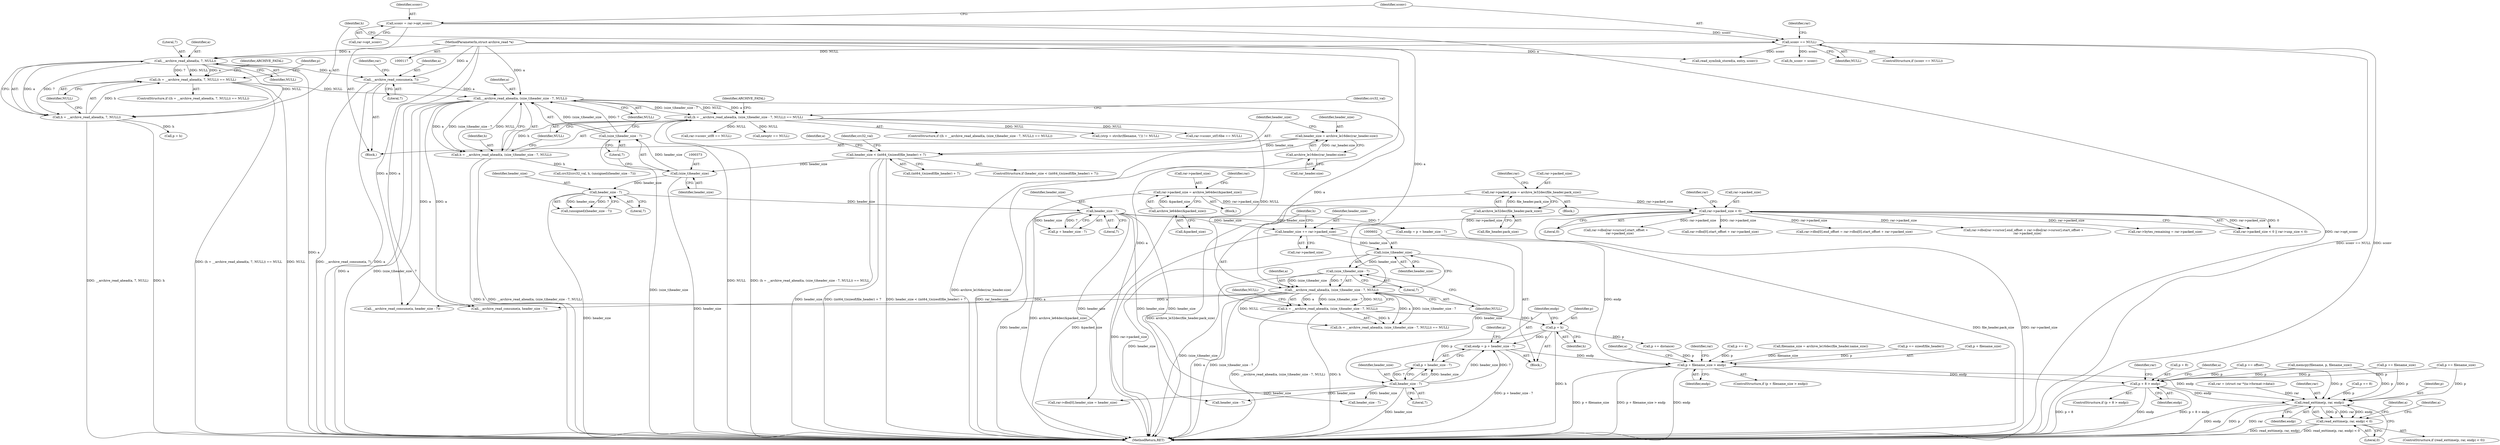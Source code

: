 digraph "0_libarchive_5562545b5562f6d12a4ef991fae158bf4ccf92b6@integer" {
"1000612" [label="(Call,endp = p + header_size - 7)"];
"1000609" [label="(Call,p = h)"];
"1000596" [label="(Call,h = __archive_read_ahead(a, (size_t)header_size - 7, NULL))"];
"1000598" [label="(Call,__archive_read_ahead(a, (size_t)header_size - 7, NULL))"];
"1000369" [label="(Call,__archive_read_ahead(a, (size_t)header_size - 7, NULL))"];
"1000253" [label="(Call,__archive_read_consume(a, 7))"];
"1000192" [label="(Call,__archive_read_ahead(a, 7, NULL))"];
"1000118" [label="(MethodParameterIn,struct archive_read *a)"];
"1000159" [label="(Call,sconv == NULL)"];
"1000153" [label="(Call,sconv = rar->opt_sconv)"];
"1000371" [label="(Call,(size_t)header_size - 7)"];
"1000372" [label="(Call,(size_t)header_size)"];
"1000223" [label="(Call,header_size < (int64_t)sizeof(file_header) + 7)"];
"1000216" [label="(Call,header_size = archive_le16dec(rar_header.size))"];
"1000218" [label="(Call,archive_le16dec(rar_header.size))"];
"1000189" [label="(Call,(h = __archive_read_ahead(a, 7, NULL)) == NULL)"];
"1000190" [label="(Call,h = __archive_read_ahead(a, 7, NULL))"];
"1000600" [label="(Call,(size_t)header_size - 7)"];
"1000601" [label="(Call,(size_t)header_size)"];
"1000589" [label="(Call,header_size += rar->packed_size)"];
"1000549" [label="(Call,rar->packed_size < 0)"];
"1000515" [label="(Call,rar->packed_size = archive_le64dec(&packed_size))"];
"1000519" [label="(Call,archive_le64dec(&packed_size))"];
"1000531" [label="(Call,rar->packed_size = archive_le32dec(file_header.pack_size))"];
"1000535" [label="(Call,archive_le32dec(file_header.pack_size))"];
"1000416" [label="(Call,header_size - 7)"];
"1000387" [label="(Call,header_size - 7)"];
"1000366" [label="(Call,(h = __archive_read_ahead(a, (size_t)header_size - 7, NULL)) == NULL)"];
"1000367" [label="(Call,h = __archive_read_ahead(a, (size_t)header_size - 7, NULL))"];
"1000616" [label="(Call,header_size - 7)"];
"1000629" [label="(Call,p + filename_size > endp)"];
"1001344" [label="(Call,p + 8 > endp)"];
"1001377" [label="(Call,read_exttime(p, rar, endp))"];
"1001376" [label="(Call,read_exttime(p, rar, endp) < 0)"];
"1000224" [label="(Identifier,header_size)"];
"1000629" [label="(Call,p + filename_size > endp)"];
"1000385" [label="(Call,(unsigned)(header_size - 7))"];
"1000388" [label="(Identifier,header_size)"];
"1001013" [label="(Call,rar->sconv_utf8 == NULL)"];
"1001103" [label="(Call,header_size - 7)"];
"1000600" [label="(Call,(size_t)header_size - 7)"];
"1000597" [label="(Identifier,h)"];
"1000118" [label="(MethodParameterIn,struct archive_read *a)"];
"1001101" [label="(Call,__archive_read_consume(a, header_size - 7))"];
"1000367" [label="(Call,h = __archive_read_ahead(a, (size_t)header_size - 7, NULL))"];
"1000416" [label="(Call,header_size - 7)"];
"1000536" [label="(Call,file_header.pack_size)"];
"1000166" [label="(Identifier,rar)"];
"1000484" [label="(Block,)"];
"1000630" [label="(Call,p + filename_size)"];
"1000604" [label="(Literal,7)"];
"1000417" [label="(Identifier,header_size)"];
"1000369" [label="(Call,__archive_read_ahead(a, (size_t)header_size - 7, NULL))"];
"1001361" [label="(Identifier,rar)"];
"1000609" [label="(Call,p = h)"];
"1000375" [label="(Literal,7)"];
"1000548" [label="(Call,rar->packed_size < 0 || rar->unp_size < 0)"];
"1000260" [label="(Identifier,rar)"];
"1000553" [label="(Literal,0)"];
"1000519" [label="(Call,archive_le64dec(&packed_size))"];
"1001377" [label="(Call,read_exttime(p, rar, endp))"];
"1001365" [label="(Call,p += 8)"];
"1000371" [label="(Call,(size_t)header_size - 7)"];
"1001007" [label="(Call,p += offset)"];
"1001226" [label="(Call,rar->dbo[rar->cursor].start_offset +\n        rar->packed_size)"];
"1001075" [label="(Call,p += filename_size)"];
"1000612" [label="(Call,endp = p + header_size - 7)"];
"1000225" [label="(Call,(int64_t)sizeof(file_header) + 7)"];
"1000188" [label="(ControlStructure,if ((h = __archive_read_ahead(a, 7, NULL)) == NULL))"];
"1000222" [label="(ControlStructure,if (header_size < (int64_t)sizeof(file_header) + 7))"];
"1000628" [label="(ControlStructure,if (p + filename_size > endp))"];
"1000199" [label="(Call,p = h)"];
"1000700" [label="(Call,memcpy(filename, p, filename_size))"];
"1000520" [label="(Call,&packed_size)"];
"1000596" [label="(Call,h = __archive_read_ahead(a, (size_t)header_size - 7, NULL))"];
"1001348" [label="(Identifier,endp)"];
"1000194" [label="(Literal,7)"];
"1001378" [label="(Identifier,p)"];
"1000541" [label="(Identifier,rar)"];
"1000366" [label="(Call,(h = __archive_read_ahead(a, (size_t)header_size - 7, NULL)) == NULL)"];
"1000524" [label="(Identifier,rar)"];
"1001376" [label="(Call,read_exttime(p, rar, endp) < 0)"];
"1000253" [label="(Call,__archive_read_consume(a, 7))"];
"1000381" [label="(Identifier,crc32_val)"];
"1001344" [label="(Call,p + 8 > endp)"];
"1000159" [label="(Call,sconv == NULL)"];
"1000191" [label="(Identifier,h)"];
"1000198" [label="(Identifier,ARCHIVE_FATAL)"];
"1000595" [label="(Call,(h = __archive_read_ahead(a, (size_t)header_size - 7, NULL)) == NULL)"];
"1001060" [label="(Call,fn_sconv = sconv)"];
"1000217" [label="(Identifier,header_size)"];
"1000418" [label="(Literal,7)"];
"1000550" [label="(Call,rar->packed_size)"];
"1001055" [label="(Call,p += filename_size)"];
"1000144" [label="(Call,rar = (struct rar *)(a->format->data))"];
"1001418" [label="(Call,rar->dbo[0].start_offset + rar->packed_size)"];
"1000672" [label="(Call,newptr == NULL)"];
"1000189" [label="(Call,(h = __archive_read_ahead(a, 7, NULL)) == NULL)"];
"1000376" [label="(Identifier,NULL)"];
"1001375" [label="(ControlStructure,if (read_exttime(p, rar, endp) < 0))"];
"1000382" [label="(Call,crc32(crc32_val, h, (unsigned)(header_size - 7)))"];
"1000387" [label="(Call,header_size - 7)"];
"1000235" [label="(Identifier,a)"];
"1000242" [label="(Identifier,crc32_val)"];
"1000153" [label="(Call,sconv = rar->opt_sconv)"];
"1000530" [label="(Block,)"];
"1000412" [label="(Call,endp = p + header_size - 7)"];
"1001410" [label="(Call,rar->dbo[0].end_offset = rar->dbo[0].start_offset + rar->packed_size)"];
"1000154" [label="(Identifier,sconv)"];
"1001392" [label="(Call,__archive_read_consume(a, header_size - 7))"];
"1000216" [label="(Call,header_size = archive_le16dec(rar_header.size))"];
"1000549" [label="(Call,rar->packed_size < 0)"];
"1000379" [label="(Identifier,ARCHIVE_FATAL)"];
"1000190" [label="(Call,h = __archive_read_ahead(a, 7, NULL))"];
"1000161" [label="(Identifier,NULL)"];
"1000532" [label="(Call,rar->packed_size)"];
"1000613" [label="(Identifier,endp)"];
"1000254" [label="(Identifier,a)"];
"1000535" [label="(Call,archive_le32dec(file_header.pack_size))"];
"1001216" [label="(Call,rar->dbo[rar->cursor].end_offset = rar->dbo[rar->cursor].start_offset +\n        rar->packed_size)"];
"1000200" [label="(Identifier,p)"];
"1001381" [label="(Literal,0)"];
"1000195" [label="(Identifier,NULL)"];
"1000155" [label="(Call,rar->opt_sconv)"];
"1000569" [label="(Call,rar->bytes_remaining = rar->packed_size)"];
"1000638" [label="(Identifier,a)"];
"1000647" [label="(Identifier,rar)"];
"1000377" [label="(Identifier,NULL)"];
"1000606" [label="(Identifier,NULL)"];
"1000531" [label="(Call,rar->packed_size = archive_le32dec(file_header.pack_size))"];
"1001714" [label="(Call,read_symlink_stored(a, entry, sconv))"];
"1000620" [label="(Identifier,p)"];
"1001345" [label="(Call,p + 8)"];
"1000374" [label="(Identifier,header_size)"];
"1001353" [label="(Identifier,a)"];
"1000614" [label="(Call,p + header_size - 7)"];
"1000121" [label="(Block,)"];
"1000619" [label="(Call,p += distance)"];
"1001394" [label="(Call,header_size - 7)"];
"1000516" [label="(Call,rar->packed_size)"];
"1000158" [label="(ControlStructure,if (sconv == NULL))"];
"1000196" [label="(Identifier,NULL)"];
"1001741" [label="(MethodReturn,RET)"];
"1000223" [label="(Call,header_size < (int64_t)sizeof(file_header) + 7)"];
"1000365" [label="(ControlStructure,if ((h = __archive_read_ahead(a, (size_t)header_size - 7, NULL)) == NULL))"];
"1000617" [label="(Identifier,header_size)"];
"1000633" [label="(Identifier,endp)"];
"1001380" [label="(Identifier,endp)"];
"1000193" [label="(Identifier,a)"];
"1000590" [label="(Identifier,header_size)"];
"1000591" [label="(Call,rar->packed_size)"];
"1000512" [label="(Call,p += 4)"];
"1000603" [label="(Identifier,header_size)"];
"1000414" [label="(Call,p + header_size - 7)"];
"1000605" [label="(Identifier,NULL)"];
"1000255" [label="(Literal,7)"];
"1001393" [label="(Identifier,a)"];
"1000580" [label="(Block,)"];
"1000610" [label="(Identifier,p)"];
"1000192" [label="(Call,__archive_read_ahead(a, 7, NULL))"];
"1000598" [label="(Call,__archive_read_ahead(a, (size_t)header_size - 7, NULL))"];
"1000599" [label="(Identifier,a)"];
"1000372" [label="(Call,(size_t)header_size)"];
"1000589" [label="(Call,header_size += rar->packed_size)"];
"1000218" [label="(Call,archive_le16dec(rar_header.size))"];
"1001064" [label="(Call,(strp = strchr(filename, '\\')) != NULL)"];
"1000389" [label="(Literal,7)"];
"1000368" [label="(Identifier,h)"];
"1000622" [label="(Call,filename_size = archive_le16dec(file_header.name_size))"];
"1001386" [label="(Identifier,a)"];
"1000219" [label="(Call,rar_header.size)"];
"1000618" [label="(Literal,7)"];
"1001343" [label="(ControlStructure,if (p + 8 > endp))"];
"1000601" [label="(Call,(size_t)header_size)"];
"1000611" [label="(Identifier,h)"];
"1000515" [label="(Call,rar->packed_size = archive_le64dec(&packed_size))"];
"1000370" [label="(Identifier,a)"];
"1001297" [label="(Call,rar->dbo[0].header_size = header_size)"];
"1000616" [label="(Call,header_size - 7)"];
"1000425" [label="(Call,p += sizeof(file_header))"];
"1000556" [label="(Identifier,rar)"];
"1001379" [label="(Identifier,rar)"];
"1000160" [label="(Identifier,sconv)"];
"1000953" [label="(Call,rar->sconv_utf16be == NULL)"];
"1000612" -> "1000580"  [label="AST: "];
"1000612" -> "1000614"  [label="CFG: "];
"1000613" -> "1000612"  [label="AST: "];
"1000614" -> "1000612"  [label="AST: "];
"1000620" -> "1000612"  [label="CFG: "];
"1000612" -> "1001741"  [label="DDG: p + header_size - 7"];
"1000609" -> "1000612"  [label="DDG: p"];
"1000616" -> "1000612"  [label="DDG: header_size"];
"1000616" -> "1000612"  [label="DDG: 7"];
"1000612" -> "1000629"  [label="DDG: endp"];
"1000609" -> "1000580"  [label="AST: "];
"1000609" -> "1000611"  [label="CFG: "];
"1000610" -> "1000609"  [label="AST: "];
"1000611" -> "1000609"  [label="AST: "];
"1000613" -> "1000609"  [label="CFG: "];
"1000609" -> "1001741"  [label="DDG: h"];
"1000596" -> "1000609"  [label="DDG: h"];
"1000609" -> "1000614"  [label="DDG: p"];
"1000609" -> "1000619"  [label="DDG: p"];
"1000596" -> "1000595"  [label="AST: "];
"1000596" -> "1000598"  [label="CFG: "];
"1000597" -> "1000596"  [label="AST: "];
"1000598" -> "1000596"  [label="AST: "];
"1000606" -> "1000596"  [label="CFG: "];
"1000596" -> "1001741"  [label="DDG: __archive_read_ahead(a, (size_t)header_size - 7, NULL)"];
"1000596" -> "1001741"  [label="DDG: h"];
"1000596" -> "1000595"  [label="DDG: h"];
"1000598" -> "1000596"  [label="DDG: a"];
"1000598" -> "1000596"  [label="DDG: (size_t)header_size - 7"];
"1000598" -> "1000596"  [label="DDG: NULL"];
"1000598" -> "1000605"  [label="CFG: "];
"1000599" -> "1000598"  [label="AST: "];
"1000600" -> "1000598"  [label="AST: "];
"1000605" -> "1000598"  [label="AST: "];
"1000598" -> "1001741"  [label="DDG: a"];
"1000598" -> "1001741"  [label="DDG: (size_t)header_size - 7"];
"1000598" -> "1000595"  [label="DDG: a"];
"1000598" -> "1000595"  [label="DDG: (size_t)header_size - 7"];
"1000598" -> "1000595"  [label="DDG: NULL"];
"1000369" -> "1000598"  [label="DDG: a"];
"1000118" -> "1000598"  [label="DDG: a"];
"1000600" -> "1000598"  [label="DDG: (size_t)header_size"];
"1000600" -> "1000598"  [label="DDG: 7"];
"1000366" -> "1000598"  [label="DDG: NULL"];
"1000598" -> "1001101"  [label="DDG: a"];
"1000598" -> "1001392"  [label="DDG: a"];
"1000369" -> "1000367"  [label="AST: "];
"1000369" -> "1000376"  [label="CFG: "];
"1000370" -> "1000369"  [label="AST: "];
"1000371" -> "1000369"  [label="AST: "];
"1000376" -> "1000369"  [label="AST: "];
"1000367" -> "1000369"  [label="CFG: "];
"1000369" -> "1001741"  [label="DDG: a"];
"1000369" -> "1001741"  [label="DDG: (size_t)header_size - 7"];
"1000369" -> "1000366"  [label="DDG: a"];
"1000369" -> "1000366"  [label="DDG: (size_t)header_size - 7"];
"1000369" -> "1000366"  [label="DDG: NULL"];
"1000369" -> "1000367"  [label="DDG: a"];
"1000369" -> "1000367"  [label="DDG: (size_t)header_size - 7"];
"1000369" -> "1000367"  [label="DDG: NULL"];
"1000253" -> "1000369"  [label="DDG: a"];
"1000118" -> "1000369"  [label="DDG: a"];
"1000371" -> "1000369"  [label="DDG: (size_t)header_size"];
"1000371" -> "1000369"  [label="DDG: 7"];
"1000189" -> "1000369"  [label="DDG: NULL"];
"1000369" -> "1001101"  [label="DDG: a"];
"1000369" -> "1001392"  [label="DDG: a"];
"1000253" -> "1000121"  [label="AST: "];
"1000253" -> "1000255"  [label="CFG: "];
"1000254" -> "1000253"  [label="AST: "];
"1000255" -> "1000253"  [label="AST: "];
"1000260" -> "1000253"  [label="CFG: "];
"1000253" -> "1001741"  [label="DDG: __archive_read_consume(a, 7)"];
"1000253" -> "1001741"  [label="DDG: a"];
"1000192" -> "1000253"  [label="DDG: a"];
"1000118" -> "1000253"  [label="DDG: a"];
"1000192" -> "1000190"  [label="AST: "];
"1000192" -> "1000195"  [label="CFG: "];
"1000193" -> "1000192"  [label="AST: "];
"1000194" -> "1000192"  [label="AST: "];
"1000195" -> "1000192"  [label="AST: "];
"1000190" -> "1000192"  [label="CFG: "];
"1000192" -> "1001741"  [label="DDG: a"];
"1000192" -> "1000189"  [label="DDG: a"];
"1000192" -> "1000189"  [label="DDG: 7"];
"1000192" -> "1000189"  [label="DDG: NULL"];
"1000192" -> "1000190"  [label="DDG: a"];
"1000192" -> "1000190"  [label="DDG: 7"];
"1000192" -> "1000190"  [label="DDG: NULL"];
"1000118" -> "1000192"  [label="DDG: a"];
"1000159" -> "1000192"  [label="DDG: NULL"];
"1000118" -> "1000117"  [label="AST: "];
"1000118" -> "1001741"  [label="DDG: a"];
"1000118" -> "1001101"  [label="DDG: a"];
"1000118" -> "1001392"  [label="DDG: a"];
"1000118" -> "1001714"  [label="DDG: a"];
"1000159" -> "1000158"  [label="AST: "];
"1000159" -> "1000161"  [label="CFG: "];
"1000160" -> "1000159"  [label="AST: "];
"1000161" -> "1000159"  [label="AST: "];
"1000166" -> "1000159"  [label="CFG: "];
"1000191" -> "1000159"  [label="CFG: "];
"1000159" -> "1001741"  [label="DDG: sconv == NULL"];
"1000159" -> "1001741"  [label="DDG: sconv"];
"1000153" -> "1000159"  [label="DDG: sconv"];
"1000159" -> "1001060"  [label="DDG: sconv"];
"1000159" -> "1001714"  [label="DDG: sconv"];
"1000153" -> "1000121"  [label="AST: "];
"1000153" -> "1000155"  [label="CFG: "];
"1000154" -> "1000153"  [label="AST: "];
"1000155" -> "1000153"  [label="AST: "];
"1000160" -> "1000153"  [label="CFG: "];
"1000153" -> "1001741"  [label="DDG: rar->opt_sconv"];
"1000371" -> "1000375"  [label="CFG: "];
"1000372" -> "1000371"  [label="AST: "];
"1000375" -> "1000371"  [label="AST: "];
"1000376" -> "1000371"  [label="CFG: "];
"1000371" -> "1001741"  [label="DDG: (size_t)header_size"];
"1000372" -> "1000371"  [label="DDG: header_size"];
"1000372" -> "1000374"  [label="CFG: "];
"1000373" -> "1000372"  [label="AST: "];
"1000374" -> "1000372"  [label="AST: "];
"1000375" -> "1000372"  [label="CFG: "];
"1000372" -> "1001741"  [label="DDG: header_size"];
"1000223" -> "1000372"  [label="DDG: header_size"];
"1000372" -> "1000387"  [label="DDG: header_size"];
"1000223" -> "1000222"  [label="AST: "];
"1000223" -> "1000225"  [label="CFG: "];
"1000224" -> "1000223"  [label="AST: "];
"1000225" -> "1000223"  [label="AST: "];
"1000235" -> "1000223"  [label="CFG: "];
"1000242" -> "1000223"  [label="CFG: "];
"1000223" -> "1001741"  [label="DDG: (int64_t)sizeof(file_header) + 7"];
"1000223" -> "1001741"  [label="DDG: header_size < (int64_t)sizeof(file_header) + 7"];
"1000223" -> "1001741"  [label="DDG: header_size"];
"1000216" -> "1000223"  [label="DDG: header_size"];
"1000216" -> "1000121"  [label="AST: "];
"1000216" -> "1000218"  [label="CFG: "];
"1000217" -> "1000216"  [label="AST: "];
"1000218" -> "1000216"  [label="AST: "];
"1000224" -> "1000216"  [label="CFG: "];
"1000216" -> "1001741"  [label="DDG: archive_le16dec(rar_header.size)"];
"1000218" -> "1000216"  [label="DDG: rar_header.size"];
"1000218" -> "1000219"  [label="CFG: "];
"1000219" -> "1000218"  [label="AST: "];
"1000218" -> "1001741"  [label="DDG: rar_header.size"];
"1000189" -> "1000188"  [label="AST: "];
"1000189" -> "1000196"  [label="CFG: "];
"1000190" -> "1000189"  [label="AST: "];
"1000196" -> "1000189"  [label="AST: "];
"1000198" -> "1000189"  [label="CFG: "];
"1000200" -> "1000189"  [label="CFG: "];
"1000189" -> "1001741"  [label="DDG: (h = __archive_read_ahead(a, 7, NULL)) == NULL"];
"1000189" -> "1001741"  [label="DDG: NULL"];
"1000190" -> "1000189"  [label="DDG: h"];
"1000191" -> "1000190"  [label="AST: "];
"1000196" -> "1000190"  [label="CFG: "];
"1000190" -> "1001741"  [label="DDG: h"];
"1000190" -> "1001741"  [label="DDG: __archive_read_ahead(a, 7, NULL)"];
"1000190" -> "1000199"  [label="DDG: h"];
"1000600" -> "1000604"  [label="CFG: "];
"1000601" -> "1000600"  [label="AST: "];
"1000604" -> "1000600"  [label="AST: "];
"1000605" -> "1000600"  [label="CFG: "];
"1000600" -> "1001741"  [label="DDG: (size_t)header_size"];
"1000601" -> "1000600"  [label="DDG: header_size"];
"1000601" -> "1000603"  [label="CFG: "];
"1000602" -> "1000601"  [label="AST: "];
"1000603" -> "1000601"  [label="AST: "];
"1000604" -> "1000601"  [label="CFG: "];
"1000601" -> "1001741"  [label="DDG: header_size"];
"1000589" -> "1000601"  [label="DDG: header_size"];
"1000601" -> "1000616"  [label="DDG: header_size"];
"1000589" -> "1000580"  [label="AST: "];
"1000589" -> "1000591"  [label="CFG: "];
"1000590" -> "1000589"  [label="AST: "];
"1000591" -> "1000589"  [label="AST: "];
"1000597" -> "1000589"  [label="CFG: "];
"1000589" -> "1001741"  [label="DDG: rar->packed_size"];
"1000549" -> "1000589"  [label="DDG: rar->packed_size"];
"1000416" -> "1000589"  [label="DDG: header_size"];
"1000549" -> "1000548"  [label="AST: "];
"1000549" -> "1000553"  [label="CFG: "];
"1000550" -> "1000549"  [label="AST: "];
"1000553" -> "1000549"  [label="AST: "];
"1000556" -> "1000549"  [label="CFG: "];
"1000548" -> "1000549"  [label="CFG: "];
"1000549" -> "1001741"  [label="DDG: rar->packed_size"];
"1000549" -> "1000548"  [label="DDG: rar->packed_size"];
"1000549" -> "1000548"  [label="DDG: 0"];
"1000515" -> "1000549"  [label="DDG: rar->packed_size"];
"1000531" -> "1000549"  [label="DDG: rar->packed_size"];
"1000549" -> "1000569"  [label="DDG: rar->packed_size"];
"1000549" -> "1001216"  [label="DDG: rar->packed_size"];
"1000549" -> "1001226"  [label="DDG: rar->packed_size"];
"1000549" -> "1001410"  [label="DDG: rar->packed_size"];
"1000549" -> "1001418"  [label="DDG: rar->packed_size"];
"1000515" -> "1000484"  [label="AST: "];
"1000515" -> "1000519"  [label="CFG: "];
"1000516" -> "1000515"  [label="AST: "];
"1000519" -> "1000515"  [label="AST: "];
"1000524" -> "1000515"  [label="CFG: "];
"1000515" -> "1001741"  [label="DDG: archive_le64dec(&packed_size)"];
"1000519" -> "1000515"  [label="DDG: &packed_size"];
"1000519" -> "1000520"  [label="CFG: "];
"1000520" -> "1000519"  [label="AST: "];
"1000519" -> "1001741"  [label="DDG: &packed_size"];
"1000531" -> "1000530"  [label="AST: "];
"1000531" -> "1000535"  [label="CFG: "];
"1000532" -> "1000531"  [label="AST: "];
"1000535" -> "1000531"  [label="AST: "];
"1000541" -> "1000531"  [label="CFG: "];
"1000531" -> "1001741"  [label="DDG: archive_le32dec(file_header.pack_size)"];
"1000535" -> "1000531"  [label="DDG: file_header.pack_size"];
"1000535" -> "1000536"  [label="CFG: "];
"1000536" -> "1000535"  [label="AST: "];
"1000535" -> "1001741"  [label="DDG: file_header.pack_size"];
"1000416" -> "1000414"  [label="AST: "];
"1000416" -> "1000418"  [label="CFG: "];
"1000417" -> "1000416"  [label="AST: "];
"1000418" -> "1000416"  [label="AST: "];
"1000414" -> "1000416"  [label="CFG: "];
"1000416" -> "1001741"  [label="DDG: header_size"];
"1000416" -> "1000412"  [label="DDG: header_size"];
"1000416" -> "1000412"  [label="DDG: 7"];
"1000416" -> "1000414"  [label="DDG: header_size"];
"1000416" -> "1000414"  [label="DDG: 7"];
"1000387" -> "1000416"  [label="DDG: header_size"];
"1000416" -> "1001103"  [label="DDG: header_size"];
"1000416" -> "1001297"  [label="DDG: header_size"];
"1000416" -> "1001394"  [label="DDG: header_size"];
"1000387" -> "1000385"  [label="AST: "];
"1000387" -> "1000389"  [label="CFG: "];
"1000388" -> "1000387"  [label="AST: "];
"1000389" -> "1000387"  [label="AST: "];
"1000385" -> "1000387"  [label="CFG: "];
"1000387" -> "1001741"  [label="DDG: header_size"];
"1000387" -> "1000385"  [label="DDG: header_size"];
"1000387" -> "1000385"  [label="DDG: 7"];
"1000366" -> "1000365"  [label="AST: "];
"1000366" -> "1000377"  [label="CFG: "];
"1000367" -> "1000366"  [label="AST: "];
"1000377" -> "1000366"  [label="AST: "];
"1000379" -> "1000366"  [label="CFG: "];
"1000381" -> "1000366"  [label="CFG: "];
"1000366" -> "1001741"  [label="DDG: NULL"];
"1000366" -> "1001741"  [label="DDG: (h = __archive_read_ahead(a, (size_t)header_size - 7, NULL)) == NULL"];
"1000367" -> "1000366"  [label="DDG: h"];
"1000366" -> "1000672"  [label="DDG: NULL"];
"1000366" -> "1000953"  [label="DDG: NULL"];
"1000366" -> "1001013"  [label="DDG: NULL"];
"1000366" -> "1001064"  [label="DDG: NULL"];
"1000368" -> "1000367"  [label="AST: "];
"1000377" -> "1000367"  [label="CFG: "];
"1000367" -> "1001741"  [label="DDG: __archive_read_ahead(a, (size_t)header_size - 7, NULL)"];
"1000367" -> "1001741"  [label="DDG: h"];
"1000367" -> "1000382"  [label="DDG: h"];
"1000616" -> "1000614"  [label="AST: "];
"1000616" -> "1000618"  [label="CFG: "];
"1000617" -> "1000616"  [label="AST: "];
"1000618" -> "1000616"  [label="AST: "];
"1000614" -> "1000616"  [label="CFG: "];
"1000616" -> "1001741"  [label="DDG: header_size"];
"1000616" -> "1000614"  [label="DDG: header_size"];
"1000616" -> "1000614"  [label="DDG: 7"];
"1000616" -> "1001103"  [label="DDG: header_size"];
"1000616" -> "1001297"  [label="DDG: header_size"];
"1000616" -> "1001394"  [label="DDG: header_size"];
"1000629" -> "1000628"  [label="AST: "];
"1000629" -> "1000633"  [label="CFG: "];
"1000630" -> "1000629"  [label="AST: "];
"1000633" -> "1000629"  [label="AST: "];
"1000638" -> "1000629"  [label="CFG: "];
"1000647" -> "1000629"  [label="CFG: "];
"1000629" -> "1001741"  [label="DDG: p + filename_size"];
"1000629" -> "1001741"  [label="DDG: p + filename_size > endp"];
"1000629" -> "1001741"  [label="DDG: endp"];
"1000512" -> "1000629"  [label="DDG: p"];
"1000425" -> "1000629"  [label="DDG: p"];
"1000619" -> "1000629"  [label="DDG: p"];
"1000622" -> "1000629"  [label="DDG: filename_size"];
"1000412" -> "1000629"  [label="DDG: endp"];
"1000629" -> "1001344"  [label="DDG: endp"];
"1000629" -> "1001377"  [label="DDG: endp"];
"1001344" -> "1001343"  [label="AST: "];
"1001344" -> "1001348"  [label="CFG: "];
"1001345" -> "1001344"  [label="AST: "];
"1001348" -> "1001344"  [label="AST: "];
"1001353" -> "1001344"  [label="CFG: "];
"1001361" -> "1001344"  [label="CFG: "];
"1001344" -> "1001741"  [label="DDG: endp"];
"1001344" -> "1001741"  [label="DDG: p + 8 > endp"];
"1001344" -> "1001741"  [label="DDG: p + 8"];
"1001055" -> "1001344"  [label="DDG: p"];
"1001007" -> "1001344"  [label="DDG: p"];
"1001075" -> "1001344"  [label="DDG: p"];
"1000700" -> "1001344"  [label="DDG: p"];
"1001344" -> "1001377"  [label="DDG: endp"];
"1001377" -> "1001376"  [label="AST: "];
"1001377" -> "1001380"  [label="CFG: "];
"1001378" -> "1001377"  [label="AST: "];
"1001379" -> "1001377"  [label="AST: "];
"1001380" -> "1001377"  [label="AST: "];
"1001381" -> "1001377"  [label="CFG: "];
"1001377" -> "1001741"  [label="DDG: endp"];
"1001377" -> "1001741"  [label="DDG: p"];
"1001377" -> "1001741"  [label="DDG: rar"];
"1001377" -> "1001376"  [label="DDG: p"];
"1001377" -> "1001376"  [label="DDG: rar"];
"1001377" -> "1001376"  [label="DDG: endp"];
"1001365" -> "1001377"  [label="DDG: p"];
"1001055" -> "1001377"  [label="DDG: p"];
"1001007" -> "1001377"  [label="DDG: p"];
"1001075" -> "1001377"  [label="DDG: p"];
"1000700" -> "1001377"  [label="DDG: p"];
"1000144" -> "1001377"  [label="DDG: rar"];
"1001376" -> "1001375"  [label="AST: "];
"1001376" -> "1001381"  [label="CFG: "];
"1001381" -> "1001376"  [label="AST: "];
"1001386" -> "1001376"  [label="CFG: "];
"1001393" -> "1001376"  [label="CFG: "];
"1001376" -> "1001741"  [label="DDG: read_exttime(p, rar, endp)"];
"1001376" -> "1001741"  [label="DDG: read_exttime(p, rar, endp) < 0"];
}
